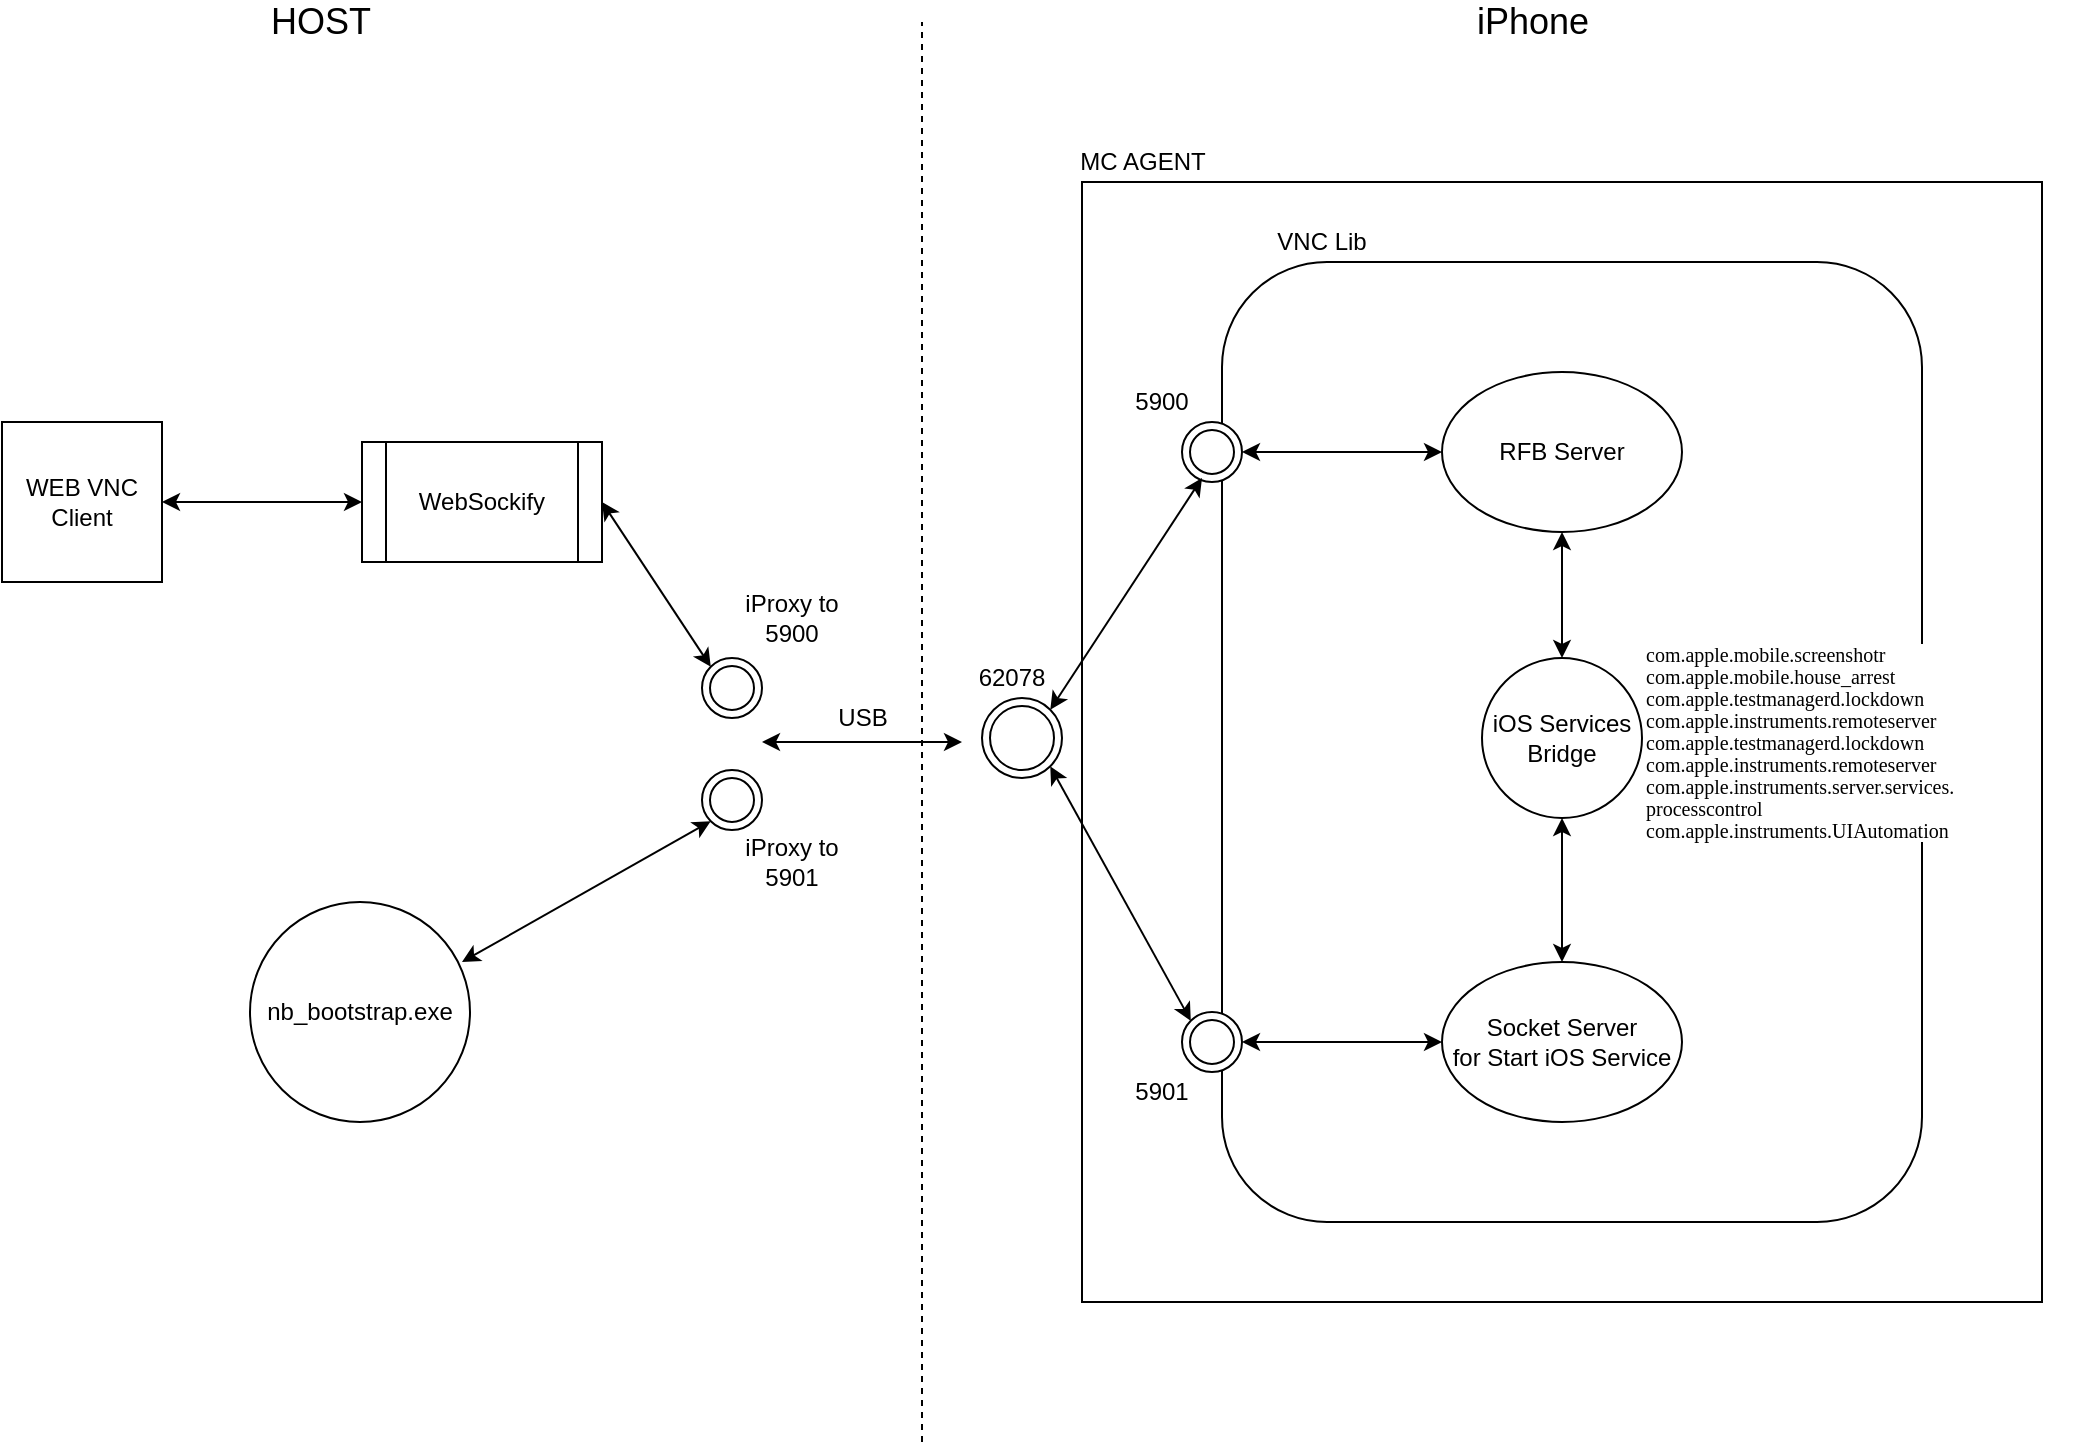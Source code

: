 <mxfile version="13.0.3" type="device"><diagram id="YGP1ipmb2Ld2wKhn4rGS" name="Page-1"><mxGraphModel dx="1346" dy="1003" grid="1" gridSize="10" guides="1" tooltips="1" connect="1" arrows="1" fold="1" page="1" pageScale="1" pageWidth="1169" pageHeight="827" math="0" shadow="0"><root><mxCell id="0"/><mxCell id="1" parent="0"/><mxCell id="68WLSaXVNnFVjf9SdNQE-1" value="" style="endArrow=none;dashed=1;html=1;" parent="1" edge="1"><mxGeometry width="50" height="50" relative="1" as="geometry"><mxPoint x="560" y="750" as="sourcePoint"/><mxPoint x="560" y="40" as="targetPoint"/></mxGeometry></mxCell><mxCell id="68WLSaXVNnFVjf9SdNQE-2" value="&lt;font style=&quot;font-size: 18px&quot;&gt;HOST&lt;/font&gt;" style="text;html=1;align=center;verticalAlign=middle;resizable=0;points=[];autosize=1;" parent="1" vertex="1"><mxGeometry x="224" y="30" width="70" height="20" as="geometry"/></mxCell><mxCell id="68WLSaXVNnFVjf9SdNQE-3" value="&lt;font style=&quot;font-size: 18px&quot;&gt;iPhone&lt;/font&gt;" style="text;html=1;align=center;verticalAlign=middle;resizable=0;points=[];autosize=1;" parent="1" vertex="1"><mxGeometry x="830" y="30" width="70" height="20" as="geometry"/></mxCell><mxCell id="68WLSaXVNnFVjf9SdNQE-7" value="" style="rounded=0;whiteSpace=wrap;html=1;" parent="1" vertex="1"><mxGeometry x="640" y="120" width="480" height="560" as="geometry"/></mxCell><mxCell id="68WLSaXVNnFVjf9SdNQE-8" value="" style="endArrow=classic;startArrow=classic;html=1;" parent="1" edge="1"><mxGeometry width="50" height="50" relative="1" as="geometry"><mxPoint x="480" y="400" as="sourcePoint"/><mxPoint x="580" y="400" as="targetPoint"/></mxGeometry></mxCell><mxCell id="68WLSaXVNnFVjf9SdNQE-9" value="USB" style="text;html=1;align=center;verticalAlign=middle;resizable=0;points=[];autosize=1;" parent="1" vertex="1"><mxGeometry x="510" y="378" width="40" height="20" as="geometry"/></mxCell><mxCell id="68WLSaXVNnFVjf9SdNQE-10" value="MC AGENT" style="text;html=1;align=center;verticalAlign=middle;resizable=0;points=[];autosize=1;" parent="1" vertex="1"><mxGeometry x="630" y="100" width="80" height="20" as="geometry"/></mxCell><mxCell id="68WLSaXVNnFVjf9SdNQE-18" value="" style="ellipse;shape=doubleEllipse;whiteSpace=wrap;html=1;aspect=fixed;" parent="1" vertex="1"><mxGeometry x="590" y="378" width="40" height="40" as="geometry"/></mxCell><mxCell id="xC1nLYZeaF1GJwWXmx8S-1" value="" style="rounded=1;whiteSpace=wrap;html=1;" parent="1" vertex="1"><mxGeometry x="710" y="160" width="350" height="480" as="geometry"/></mxCell><mxCell id="xC1nLYZeaF1GJwWXmx8S-2" value="" style="ellipse;shape=doubleEllipse;whiteSpace=wrap;html=1;aspect=fixed;" parent="1" vertex="1"><mxGeometry x="690" y="240" width="30" height="30" as="geometry"/></mxCell><mxCell id="xC1nLYZeaF1GJwWXmx8S-3" value="" style="ellipse;shape=doubleEllipse;whiteSpace=wrap;html=1;aspect=fixed;" parent="1" vertex="1"><mxGeometry x="690" y="535" width="30" height="30" as="geometry"/></mxCell><mxCell id="xC1nLYZeaF1GJwWXmx8S-4" value="RFB Server" style="ellipse;whiteSpace=wrap;html=1;" parent="1" vertex="1"><mxGeometry x="820" y="215" width="120" height="80" as="geometry"/></mxCell><mxCell id="xC1nLYZeaF1GJwWXmx8S-5" value="VNC Lib" style="text;html=1;strokeColor=none;fillColor=none;align=center;verticalAlign=middle;whiteSpace=wrap;rounded=0;" parent="1" vertex="1"><mxGeometry x="730" y="140" width="60" height="20" as="geometry"/></mxCell><mxCell id="xC1nLYZeaF1GJwWXmx8S-6" value="5900" style="text;html=1;strokeColor=none;fillColor=none;align=center;verticalAlign=middle;whiteSpace=wrap;rounded=0;" parent="1" vertex="1"><mxGeometry x="660" y="220" width="40" height="20" as="geometry"/></mxCell><mxCell id="xC1nLYZeaF1GJwWXmx8S-7" value="5901" style="text;html=1;strokeColor=none;fillColor=none;align=center;verticalAlign=middle;whiteSpace=wrap;rounded=0;" parent="1" vertex="1"><mxGeometry x="660" y="565" width="40" height="20" as="geometry"/></mxCell><mxCell id="xC1nLYZeaF1GJwWXmx8S-10" value="Socket Server&lt;br&gt;for Start iOS Service" style="ellipse;whiteSpace=wrap;html=1;" parent="1" vertex="1"><mxGeometry x="820" y="510" width="120" height="80" as="geometry"/></mxCell><mxCell id="xC1nLYZeaF1GJwWXmx8S-11" value="iOS Services&lt;br&gt;Bridge" style="ellipse;whiteSpace=wrap;html=1;aspect=fixed;" parent="1" vertex="1"><mxGeometry x="840" y="358" width="80" height="80" as="geometry"/></mxCell><mxCell id="xC1nLYZeaF1GJwWXmx8S-12" value="nb_bootstrap.exe" style="ellipse;whiteSpace=wrap;html=1;aspect=fixed;" parent="1" vertex="1"><mxGeometry x="224" y="480" width="110" height="110" as="geometry"/></mxCell><mxCell id="xC1nLYZeaF1GJwWXmx8S-13" value="WebSockify" style="shape=process;whiteSpace=wrap;html=1;backgroundOutline=1;" parent="1" vertex="1"><mxGeometry x="280" y="250" width="120" height="60" as="geometry"/></mxCell><mxCell id="xC1nLYZeaF1GJwWXmx8S-14" value="WEB VNC Client" style="whiteSpace=wrap;html=1;aspect=fixed;" parent="1" vertex="1"><mxGeometry x="100" y="240" width="80" height="80" as="geometry"/></mxCell><mxCell id="xC1nLYZeaF1GJwWXmx8S-15" value="" style="ellipse;shape=doubleEllipse;whiteSpace=wrap;html=1;aspect=fixed;" parent="1" vertex="1"><mxGeometry x="450" y="358" width="30" height="30" as="geometry"/></mxCell><mxCell id="xC1nLYZeaF1GJwWXmx8S-16" value="" style="ellipse;shape=doubleEllipse;whiteSpace=wrap;html=1;aspect=fixed;" parent="1" vertex="1"><mxGeometry x="450" y="414" width="30" height="30" as="geometry"/></mxCell><mxCell id="xC1nLYZeaF1GJwWXmx8S-17" value="iProxy to 5900" style="text;html=1;strokeColor=none;fillColor=none;align=center;verticalAlign=middle;whiteSpace=wrap;rounded=0;" parent="1" vertex="1"><mxGeometry x="470" y="318" width="50" height="40" as="geometry"/></mxCell><mxCell id="xC1nLYZeaF1GJwWXmx8S-18" value="iProxy to 5901" style="text;html=1;strokeColor=none;fillColor=none;align=center;verticalAlign=middle;whiteSpace=wrap;rounded=0;" parent="1" vertex="1"><mxGeometry x="470" y="440" width="50" height="40" as="geometry"/></mxCell><mxCell id="xC1nLYZeaF1GJwWXmx8S-19" value="" style="endArrow=classic;startArrow=classic;html=1;entryX=0;entryY=1;entryDx=0;entryDy=0;" parent="1" target="xC1nLYZeaF1GJwWXmx8S-16" edge="1"><mxGeometry width="50" height="50" relative="1" as="geometry"><mxPoint x="330" y="510" as="sourcePoint"/><mxPoint x="380" y="460" as="targetPoint"/></mxGeometry></mxCell><mxCell id="xC1nLYZeaF1GJwWXmx8S-20" value="" style="endArrow=classic;startArrow=classic;html=1;exitX=1;exitY=0.5;exitDx=0;exitDy=0;" parent="1" source="xC1nLYZeaF1GJwWXmx8S-14" edge="1"><mxGeometry width="50" height="50" relative="1" as="geometry"><mxPoint x="230" y="330" as="sourcePoint"/><mxPoint x="280" y="280" as="targetPoint"/></mxGeometry></mxCell><mxCell id="xC1nLYZeaF1GJwWXmx8S-21" value="" style="endArrow=classic;startArrow=classic;html=1;entryX=0;entryY=0;entryDx=0;entryDy=0;" parent="1" target="xC1nLYZeaF1GJwWXmx8S-15" edge="1"><mxGeometry width="50" height="50" relative="1" as="geometry"><mxPoint x="400" y="280" as="sourcePoint"/><mxPoint x="450" y="230" as="targetPoint"/></mxGeometry></mxCell><mxCell id="xC1nLYZeaF1GJwWXmx8S-22" value="" style="endArrow=classic;startArrow=classic;html=1;exitX=1;exitY=0;exitDx=0;exitDy=0;" parent="1" source="68WLSaXVNnFVjf9SdNQE-18" edge="1"><mxGeometry width="50" height="50" relative="1" as="geometry"><mxPoint x="650" y="318" as="sourcePoint"/><mxPoint x="700" y="268" as="targetPoint"/></mxGeometry></mxCell><mxCell id="xC1nLYZeaF1GJwWXmx8S-23" value="" style="endArrow=classic;startArrow=classic;html=1;entryX=1;entryY=1;entryDx=0;entryDy=0;exitX=0;exitY=0;exitDx=0;exitDy=0;" parent="1" source="xC1nLYZeaF1GJwWXmx8S-3" target="68WLSaXVNnFVjf9SdNQE-18" edge="1"><mxGeometry width="50" height="50" relative="1" as="geometry"><mxPoint x="645" y="485" as="sourcePoint"/><mxPoint x="695" y="435" as="targetPoint"/></mxGeometry></mxCell><mxCell id="xC1nLYZeaF1GJwWXmx8S-24" value="" style="endArrow=classic;startArrow=classic;html=1;exitX=1;exitY=0.5;exitDx=0;exitDy=0;" parent="1" source="xC1nLYZeaF1GJwWXmx8S-2" target="xC1nLYZeaF1GJwWXmx8S-4" edge="1"><mxGeometry width="50" height="50" relative="1" as="geometry"><mxPoint x="750" y="300" as="sourcePoint"/><mxPoint x="800" y="250" as="targetPoint"/></mxGeometry></mxCell><mxCell id="xC1nLYZeaF1GJwWXmx8S-25" value="" style="endArrow=classic;startArrow=classic;html=1;" parent="1" source="xC1nLYZeaF1GJwWXmx8S-3" target="xC1nLYZeaF1GJwWXmx8S-10" edge="1"><mxGeometry width="50" height="50" relative="1" as="geometry"><mxPoint x="740" y="580" as="sourcePoint"/><mxPoint x="790" y="530" as="targetPoint"/></mxGeometry></mxCell><mxCell id="xC1nLYZeaF1GJwWXmx8S-26" value="" style="endArrow=classic;startArrow=classic;html=1;" parent="1" source="xC1nLYZeaF1GJwWXmx8S-10" edge="1"><mxGeometry width="50" height="50" relative="1" as="geometry"><mxPoint x="830" y="488" as="sourcePoint"/><mxPoint x="880" y="438" as="targetPoint"/></mxGeometry></mxCell><mxCell id="xC1nLYZeaF1GJwWXmx8S-27" value="" style="endArrow=classic;startArrow=classic;html=1;" parent="1" source="xC1nLYZeaF1GJwWXmx8S-11" edge="1"><mxGeometry width="50" height="50" relative="1" as="geometry"><mxPoint x="830" y="345" as="sourcePoint"/><mxPoint x="880" y="295" as="targetPoint"/></mxGeometry></mxCell><mxCell id="xC1nLYZeaF1GJwWXmx8S-28" value="&lt;p class=&quot;p1&quot; style=&quot;margin: 0px ; font-stretch: normal ; line-height: normal ; font-family: &amp;#34;menlo&amp;#34; ; background-color: rgb(255 , 255 , 255) ; font-size: 10px&quot;&gt;com.apple.mobile.screenshotr&lt;/p&gt;&lt;p class=&quot;p1&quot; style=&quot;margin: 0px ; font-stretch: normal ; font-size: 10px ; line-height: normal ; font-family: &amp;#34;menlo&amp;#34; ; background-color: rgb(255 , 255 , 255)&quot;&gt;com.apple.mobile.house_arrest&lt;/p&gt;&lt;p class=&quot;p1&quot; style=&quot;margin: 0px ; font-stretch: normal ; font-size: 10px ; line-height: normal ; font-family: &amp;#34;menlo&amp;#34; ; background-color: rgb(255 , 255 , 255)&quot;&gt;com.apple.testmanagerd.lockdown&lt;/p&gt;&lt;p class=&quot;p1&quot; style=&quot;margin: 0px ; font-stretch: normal ; font-size: 10px ; line-height: normal ; font-family: &amp;#34;menlo&amp;#34; ; background-color: rgb(255 , 255 , 255)&quot;&gt;com.apple.instruments.remoteserver&lt;/p&gt;&lt;p class=&quot;p1&quot; style=&quot;margin: 0px ; font-stretch: normal ; font-size: 10px ; line-height: normal ; font-family: &amp;#34;menlo&amp;#34; ; background-color: rgb(255 , 255 , 255)&quot;&gt;com.apple.testmanagerd.lockdown&lt;/p&gt;&lt;p class=&quot;p1&quot; style=&quot;margin: 0px ; font-stretch: normal ; font-size: 10px ; line-height: normal ; font-family: &amp;#34;menlo&amp;#34; ; background-color: rgb(255 , 255 , 255)&quot;&gt;com.apple.instruments.remoteserver&lt;/p&gt;&lt;p class=&quot;p1&quot; style=&quot;margin: 0px ; font-stretch: normal ; font-size: 10px ; line-height: normal ; font-family: &amp;#34;menlo&amp;#34; ; background-color: rgb(255 , 255 , 255)&quot;&gt;com.apple.instruments.server.services.&lt;/p&gt;&lt;p class=&quot;p1&quot; style=&quot;margin: 0px ; font-stretch: normal ; font-size: 10px ; line-height: normal ; font-family: &amp;#34;menlo&amp;#34; ; background-color: rgb(255 , 255 , 255)&quot;&gt;processcontrol&lt;/p&gt;&lt;p class=&quot;p1&quot; style=&quot;margin: 0px ; font-stretch: normal ; font-size: 10px ; line-height: normal ; font-family: &amp;#34;menlo&amp;#34; ; background-color: rgb(255 , 255 , 255)&quot;&gt;com.apple.instruments.UIAutomation&lt;/p&gt;" style="text;html=1;strokeColor=none;fillColor=none;align=left;verticalAlign=middle;whiteSpace=wrap;rounded=0;fontSize=10;" parent="1" vertex="1"><mxGeometry x="920" y="345" width="216" height="110" as="geometry"/></mxCell><mxCell id="7xILBYVwJ2ofbuFmFySz-2" value="62078" style="text;html=1;strokeColor=none;fillColor=none;align=center;verticalAlign=middle;whiteSpace=wrap;rounded=0;" vertex="1" parent="1"><mxGeometry x="585" y="358" width="40" height="20" as="geometry"/></mxCell></root></mxGraphModel></diagram></mxfile>